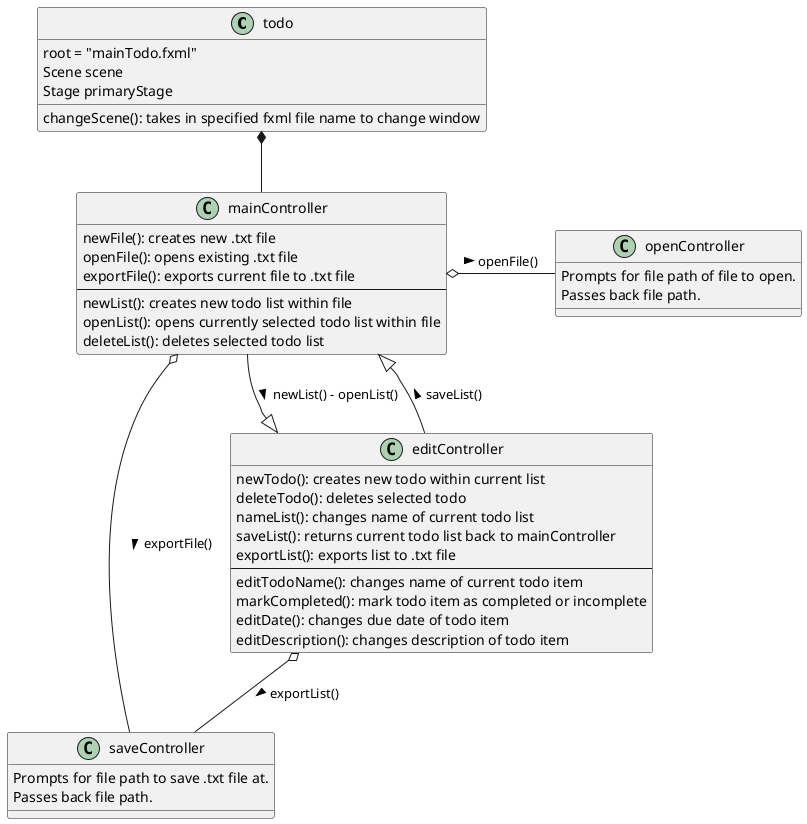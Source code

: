 @startuml
'https://plantuml.com/class-diagram

class todo
class mainController
class openController
class saveController
class editController

class todo {
root = "mainTodo.fxml"
Scene scene
Stage primaryStage
changeScene(): takes in specified fxml file name to change window
}

todo *-- mainController

class mainController {
newFile(): creates new .txt file
openFile(): opens existing .txt file
exportFile(): exports current file to .txt file
--
newList(): creates new todo list within file
openList(): opens currently selected todo list within file
deleteList(): deletes selected todo list
}

mainController o- openController: openFile() >
mainController o-- saveController: exportFile() >

mainController --|> editController: newList() - openList() >
editController --|> mainController: saveList() >

class editController {
newTodo(): creates new todo within current list
deleteTodo(): deletes selected todo
nameList(): changes name of current todo list
saveList(): returns current todo list back to mainController
exportList(): exports list to .txt file
--
editTodoName(): changes name of current todo item
markCompleted(): mark todo item as completed or incomplete
editDate(): changes due date of todo item
editDescription(): changes description of todo item
}

editController o-- saveController: exportList() >

class openController {
Prompts for file path of file to open.
Passes back file path.
}

class saveController {
Prompts for file path to save .txt file at.
Passes back file path.
}



@enduml